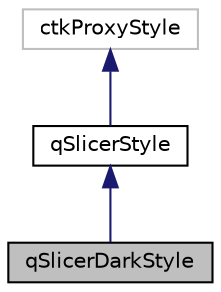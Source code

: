 digraph "qSlicerDarkStyle"
{
  bgcolor="transparent";
  edge [fontname="Helvetica",fontsize="10",labelfontname="Helvetica",labelfontsize="10"];
  node [fontname="Helvetica",fontsize="10",shape=record];
  Node3 [label="qSlicerDarkStyle",height=0.2,width=0.4,color="black", fillcolor="grey75", style="filled", fontcolor="black"];
  Node4 -> Node3 [dir="back",color="midnightblue",fontsize="10",style="solid",fontname="Helvetica"];
  Node4 [label="qSlicerStyle",height=0.2,width=0.4,color="black",URL="$classqSlicerStyle.html"];
  Node5 -> Node4 [dir="back",color="midnightblue",fontsize="10",style="solid",fontname="Helvetica"];
  Node5 [label="ctkProxyStyle",height=0.2,width=0.4,color="grey75"];
}
